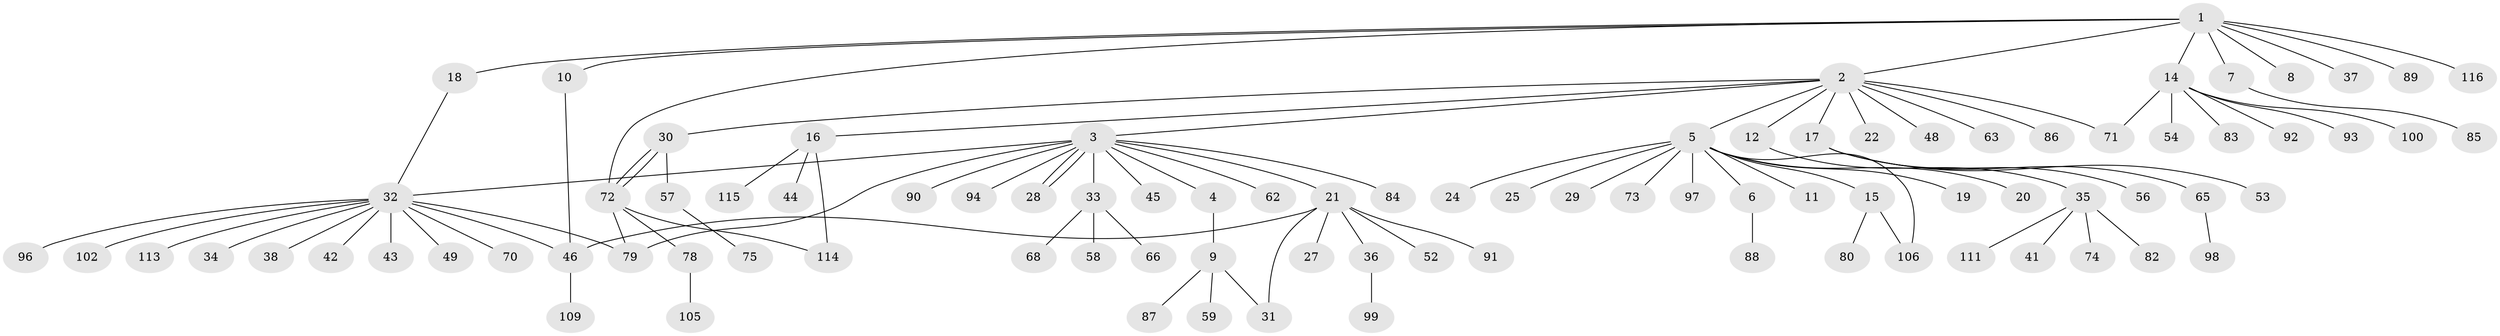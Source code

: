 // original degree distribution, {10: 0.008620689655172414, 12: 0.008620689655172414, 14: 0.008620689655172414, 2: 0.19827586206896552, 9: 0.008620689655172414, 3: 0.06896551724137931, 1: 0.5862068965517241, 4: 0.05172413793103448, 5: 0.034482758620689655, 8: 0.008620689655172414, 13: 0.008620689655172414, 6: 0.008620689655172414}
// Generated by graph-tools (version 1.1) at 2025/41/03/06/25 10:41:45]
// undirected, 91 vertices, 102 edges
graph export_dot {
graph [start="1"]
  node [color=gray90,style=filled];
  1 [super="+50"];
  2 [super="+13"];
  3 [super="+60"];
  4;
  5 [super="+23"];
  6;
  7 [super="+107"];
  8;
  9 [super="+40"];
  10;
  11;
  12;
  14 [super="+51"];
  15 [super="+81"];
  16 [super="+55"];
  17 [super="+64"];
  18 [super="+26"];
  19;
  20;
  21 [super="+103"];
  22;
  24;
  25;
  27;
  28;
  29 [super="+104"];
  30 [super="+47"];
  31 [super="+112"];
  32 [super="+67"];
  33 [super="+76"];
  34;
  35 [super="+39"];
  36;
  37;
  38;
  41;
  42;
  43;
  44;
  45;
  46 [super="+95"];
  48;
  49;
  52;
  53;
  54;
  56;
  57 [super="+61"];
  58;
  59 [super="+69"];
  62;
  63;
  65;
  66 [super="+110"];
  68;
  70;
  71;
  72 [super="+77"];
  73;
  74;
  75;
  78 [super="+101"];
  79;
  80 [super="+108"];
  82;
  83;
  84;
  85;
  86;
  87;
  88;
  89;
  90;
  91;
  92;
  93;
  94;
  96;
  97;
  98;
  99;
  100;
  102;
  105;
  106;
  109;
  111;
  113;
  114;
  115;
  116;
  1 -- 2;
  1 -- 7;
  1 -- 8;
  1 -- 10;
  1 -- 14;
  1 -- 18;
  1 -- 37;
  1 -- 116;
  1 -- 72;
  1 -- 89;
  2 -- 3;
  2 -- 5;
  2 -- 12;
  2 -- 16;
  2 -- 17;
  2 -- 30;
  2 -- 48;
  2 -- 63;
  2 -- 71;
  2 -- 86;
  2 -- 22;
  3 -- 4;
  3 -- 21;
  3 -- 28;
  3 -- 28;
  3 -- 32;
  3 -- 33;
  3 -- 45;
  3 -- 62;
  3 -- 79;
  3 -- 84;
  3 -- 90;
  3 -- 94;
  4 -- 9;
  5 -- 6;
  5 -- 11;
  5 -- 15;
  5 -- 19;
  5 -- 20;
  5 -- 25;
  5 -- 29;
  5 -- 97;
  5 -- 24;
  5 -- 73;
  5 -- 106;
  6 -- 88;
  7 -- 85;
  9 -- 31;
  9 -- 59;
  9 -- 87;
  10 -- 46;
  12 -- 35;
  14 -- 100;
  14 -- 83;
  14 -- 54;
  14 -- 71;
  14 -- 92;
  14 -- 93;
  15 -- 80;
  15 -- 106;
  16 -- 44;
  16 -- 114;
  16 -- 115;
  17 -- 53;
  17 -- 56;
  17 -- 65;
  18 -- 32;
  21 -- 27;
  21 -- 31;
  21 -- 36;
  21 -- 52;
  21 -- 91;
  21 -- 46;
  30 -- 72;
  30 -- 72;
  30 -- 57;
  32 -- 34;
  32 -- 38;
  32 -- 42;
  32 -- 43;
  32 -- 46;
  32 -- 49;
  32 -- 70;
  32 -- 79;
  32 -- 96;
  32 -- 102;
  32 -- 113;
  33 -- 58;
  33 -- 66;
  33 -- 68;
  35 -- 41;
  35 -- 111;
  35 -- 74;
  35 -- 82;
  36 -- 99;
  46 -- 109;
  57 -- 75;
  65 -- 98;
  72 -- 79;
  72 -- 114;
  72 -- 78;
  78 -- 105;
}
